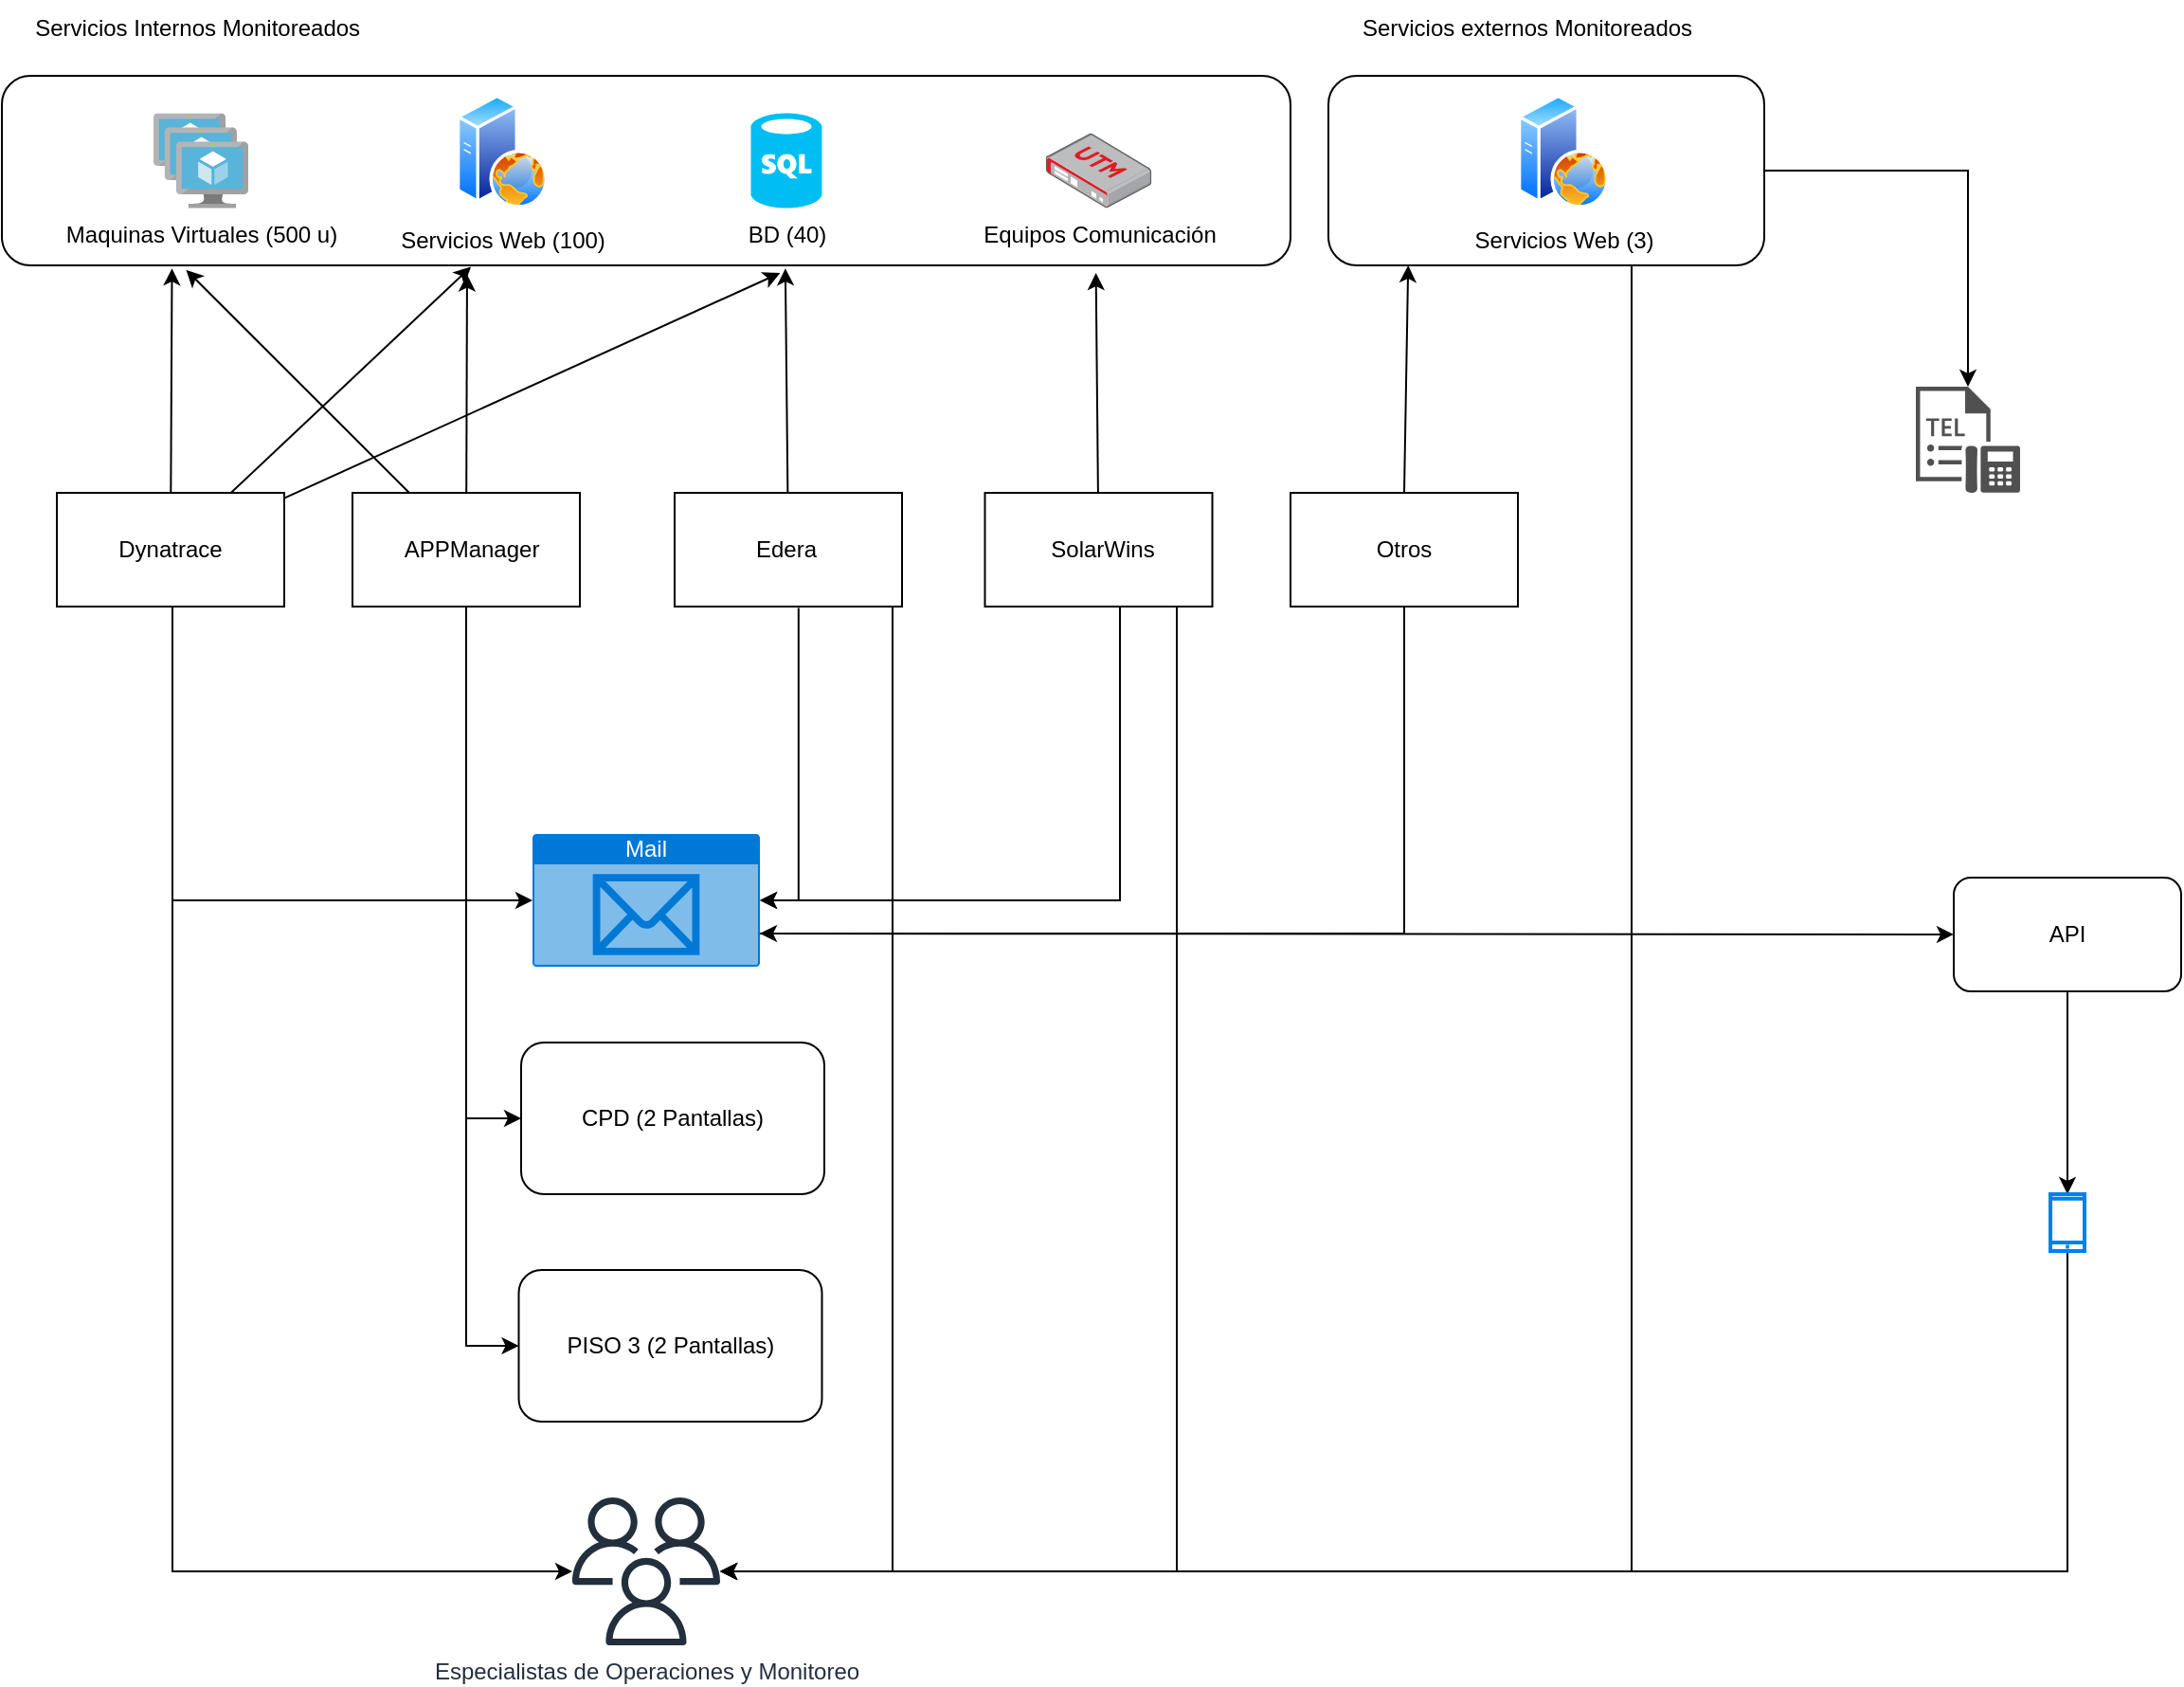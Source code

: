 <mxfile version="24.0.1" type="github">
  <diagram name="Página-1" id="FXlZhydh-fA7SwS8z_8f">
    <mxGraphModel dx="1313" dy="705" grid="1" gridSize="10" guides="1" tooltips="1" connect="1" arrows="1" fold="1" page="1" pageScale="1" pageWidth="827" pageHeight="1169" math="0" shadow="0">
      <root>
        <mxCell id="0" />
        <mxCell id="1" parent="0" />
        <mxCell id="ssUH6BkMahgGVE7bjdyU-53" value="CPD (2 Pantallas)" style="rounded=1;whiteSpace=wrap;html=1;" vertex="1" parent="1">
          <mxGeometry x="334" y="680" width="160" height="80" as="geometry" />
        </mxCell>
        <mxCell id="ssUH6BkMahgGVE7bjdyU-18" value="" style="rounded=1;whiteSpace=wrap;html=1;" vertex="1" parent="1">
          <mxGeometry x="60" y="170" width="680" height="100" as="geometry" />
        </mxCell>
        <mxCell id="ssUH6BkMahgGVE7bjdyU-62" style="edgeStyle=orthogonalEdgeStyle;rounded=0;orthogonalLoop=1;jettySize=auto;html=1;entryX=0;entryY=0.5;entryDx=0;entryDy=0;" edge="1" parent="1" source="ssUH6BkMahgGVE7bjdyU-2" target="ssUH6BkMahgGVE7bjdyU-53">
          <mxGeometry relative="1" as="geometry" />
        </mxCell>
        <mxCell id="ssUH6BkMahgGVE7bjdyU-63" style="edgeStyle=orthogonalEdgeStyle;rounded=0;orthogonalLoop=1;jettySize=auto;html=1;entryX=0;entryY=0.5;entryDx=0;entryDy=0;" edge="1" parent="1" source="ssUH6BkMahgGVE7bjdyU-2" target="ssUH6BkMahgGVE7bjdyU-54">
          <mxGeometry relative="1" as="geometry" />
        </mxCell>
        <mxCell id="ssUH6BkMahgGVE7bjdyU-2" value="" style="verticalLabelPosition=bottom;verticalAlign=top;html=1;shape=mxgraph.basic.rect;fillColor2=none;strokeWidth=1;size=20;indent=5;" vertex="1" parent="1">
          <mxGeometry x="245" y="390" width="120" height="60" as="geometry" />
        </mxCell>
        <mxCell id="ssUH6BkMahgGVE7bjdyU-3" value="" style="verticalLabelPosition=bottom;verticalAlign=top;html=1;shape=mxgraph.basic.rect;fillColor2=none;strokeWidth=1;size=20;indent=5;" vertex="1" parent="1">
          <mxGeometry x="89" y="390" width="120" height="60" as="geometry" />
        </mxCell>
        <mxCell id="ssUH6BkMahgGVE7bjdyU-70" style="edgeStyle=orthogonalEdgeStyle;rounded=0;orthogonalLoop=1;jettySize=auto;html=1;" edge="1" parent="1" source="ssUH6BkMahgGVE7bjdyU-4" target="ssUH6BkMahgGVE7bjdyU-58">
          <mxGeometry relative="1" as="geometry">
            <Array as="points">
              <mxPoint x="530" y="959" />
            </Array>
          </mxGeometry>
        </mxCell>
        <mxCell id="ssUH6BkMahgGVE7bjdyU-4" value="" style="verticalLabelPosition=bottom;verticalAlign=top;html=1;shape=mxgraph.basic.rect;fillColor2=none;strokeWidth=1;size=20;indent=5;" vertex="1" parent="1">
          <mxGeometry x="415" y="390" width="120" height="60" as="geometry" />
        </mxCell>
        <mxCell id="ssUH6BkMahgGVE7bjdyU-74" style="edgeStyle=orthogonalEdgeStyle;rounded=0;orthogonalLoop=1;jettySize=auto;html=1;" edge="1" parent="1" source="ssUH6BkMahgGVE7bjdyU-5" target="ssUH6BkMahgGVE7bjdyU-25">
          <mxGeometry relative="1" as="geometry">
            <Array as="points">
              <mxPoint x="650" y="605" />
            </Array>
          </mxGeometry>
        </mxCell>
        <mxCell id="ssUH6BkMahgGVE7bjdyU-5" value="" style="verticalLabelPosition=bottom;verticalAlign=top;html=1;shape=mxgraph.basic.rect;fillColor2=none;strokeWidth=1;size=20;indent=5;" vertex="1" parent="1">
          <mxGeometry x="578.75" y="390" width="120" height="60" as="geometry" />
        </mxCell>
        <mxCell id="ssUH6BkMahgGVE7bjdyU-9" value="Maquinas Virtuales (500 u)" style="image;sketch=0;aspect=fixed;html=1;points=[];align=center;fontSize=12;image=img/lib/mscae/VM_Scale_Set.svg;" vertex="1" parent="1">
          <mxGeometry x="140" y="189.8" width="50" height="50" as="geometry" />
        </mxCell>
        <mxCell id="ssUH6BkMahgGVE7bjdyU-13" value="BD (40)" style="verticalLabelPosition=bottom;html=1;verticalAlign=top;align=center;strokeColor=none;fillColor=#00BEF2;shape=mxgraph.azure.sql_database;" vertex="1" parent="1">
          <mxGeometry x="455.25" y="189.8" width="37.5" height="50" as="geometry" />
        </mxCell>
        <mxCell id="ssUH6BkMahgGVE7bjdyU-15" value="Servicios Web (100)" style="image;aspect=fixed;perimeter=ellipsePerimeter;html=1;align=center;shadow=0;dashed=0;spacingTop=3;image=img/lib/active_directory/web_server.svg;" vertex="1" parent="1">
          <mxGeometry x="300" y="179.8" width="48" height="60" as="geometry" />
        </mxCell>
        <mxCell id="ssUH6BkMahgGVE7bjdyU-20" value="" style="endArrow=classic;html=1;rounded=0;entryX=0.132;entryY=1.016;entryDx=0;entryDy=0;entryPerimeter=0;" edge="1" parent="1" source="ssUH6BkMahgGVE7bjdyU-3" target="ssUH6BkMahgGVE7bjdyU-18">
          <mxGeometry width="50" height="50" relative="1" as="geometry">
            <mxPoint x="390" y="350" as="sourcePoint" />
            <mxPoint x="440" y="300" as="targetPoint" />
          </mxGeometry>
        </mxCell>
        <mxCell id="ssUH6BkMahgGVE7bjdyU-21" value="" style="endArrow=classic;html=1;rounded=0;entryX=0.361;entryY=1.048;entryDx=0;entryDy=0;entryPerimeter=0;" edge="1" parent="1" source="ssUH6BkMahgGVE7bjdyU-2" target="ssUH6BkMahgGVE7bjdyU-18">
          <mxGeometry width="50" height="50" relative="1" as="geometry">
            <mxPoint x="160" y="396" as="sourcePoint" />
            <mxPoint x="160" y="282" as="targetPoint" />
          </mxGeometry>
        </mxCell>
        <mxCell id="ssUH6BkMahgGVE7bjdyU-22" value="" style="endArrow=classic;html=1;rounded=0;entryX=0.608;entryY=1.016;entryDx=0;entryDy=0;entryPerimeter=0;" edge="1" parent="1" source="ssUH6BkMahgGVE7bjdyU-4" target="ssUH6BkMahgGVE7bjdyU-18">
          <mxGeometry width="50" height="50" relative="1" as="geometry">
            <mxPoint x="463" y="380" as="sourcePoint" />
            <mxPoint x="170" y="292" as="targetPoint" />
          </mxGeometry>
        </mxCell>
        <mxCell id="ssUH6BkMahgGVE7bjdyU-23" value="" style="endArrow=classic;html=1;rounded=0;entryX=0.849;entryY=1.04;entryDx=0;entryDy=0;entryPerimeter=0;" edge="1" parent="1" source="ssUH6BkMahgGVE7bjdyU-5" target="ssUH6BkMahgGVE7bjdyU-18">
          <mxGeometry width="50" height="50" relative="1" as="geometry">
            <mxPoint x="473" y="402" as="sourcePoint" />
            <mxPoint x="473" y="284" as="targetPoint" />
          </mxGeometry>
        </mxCell>
        <mxCell id="ssUH6BkMahgGVE7bjdyU-25" value="Mail" style="html=1;whiteSpace=wrap;strokeColor=none;fillColor=#0079D6;labelPosition=center;verticalLabelPosition=middle;verticalAlign=top;align=center;fontSize=12;outlineConnect=0;spacingTop=-6;fontColor=#FFFFFF;sketch=0;shape=mxgraph.sitemap.mail;" vertex="1" parent="1">
          <mxGeometry x="340" y="570" width="120" height="70" as="geometry" />
        </mxCell>
        <mxCell id="ssUH6BkMahgGVE7bjdyU-27" value="Equipos Comunicación" style="image;points=[];aspect=fixed;html=1;align=center;shadow=0;dashed=0;image=img/lib/allied_telesis/security/Router_UTM.svg;" vertex="1" parent="1">
          <mxGeometry x="610.85" y="200.2" width="55.8" height="39.6" as="geometry" />
        </mxCell>
        <mxCell id="ssUH6BkMahgGVE7bjdyU-69" style="edgeStyle=orthogonalEdgeStyle;rounded=0;orthogonalLoop=1;jettySize=auto;html=1;" edge="1" parent="1" target="ssUH6BkMahgGVE7bjdyU-58">
          <mxGeometry relative="1" as="geometry">
            <mxPoint x="150" y="450" as="sourcePoint" />
            <Array as="points">
              <mxPoint x="150" y="959" />
            </Array>
          </mxGeometry>
        </mxCell>
        <mxCell id="ssUH6BkMahgGVE7bjdyU-30" value="Dynatrace" style="text;html=1;align=center;verticalAlign=middle;whiteSpace=wrap;rounded=0;" vertex="1" parent="1">
          <mxGeometry x="119" y="405" width="60" height="30" as="geometry" />
        </mxCell>
        <mxCell id="ssUH6BkMahgGVE7bjdyU-31" value="APPManager" style="text;html=1;align=center;verticalAlign=middle;whiteSpace=wrap;rounded=0;" vertex="1" parent="1">
          <mxGeometry x="278" y="405" width="60" height="30" as="geometry" />
        </mxCell>
        <mxCell id="ssUH6BkMahgGVE7bjdyU-71" style="edgeStyle=orthogonalEdgeStyle;rounded=0;orthogonalLoop=1;jettySize=auto;html=1;" edge="1" parent="1" target="ssUH6BkMahgGVE7bjdyU-58">
          <mxGeometry relative="1" as="geometry">
            <mxPoint x="680" y="450" as="sourcePoint" />
            <Array as="points">
              <mxPoint x="680" y="450" />
              <mxPoint x="680" y="959" />
            </Array>
          </mxGeometry>
        </mxCell>
        <mxCell id="ssUH6BkMahgGVE7bjdyU-32" value="SolarWins" style="text;html=1;align=center;verticalAlign=middle;whiteSpace=wrap;rounded=0;" vertex="1" parent="1">
          <mxGeometry x="610.85" y="405" width="60" height="30" as="geometry" />
        </mxCell>
        <mxCell id="ssUH6BkMahgGVE7bjdyU-33" value="Edera" style="text;html=1;align=center;verticalAlign=middle;whiteSpace=wrap;rounded=0;" vertex="1" parent="1">
          <mxGeometry x="444" y="405" width="60" height="30" as="geometry" />
        </mxCell>
        <mxCell id="ssUH6BkMahgGVE7bjdyU-37" value="" style="endArrow=classic;html=1;rounded=0;entryX=0.364;entryY=1.008;entryDx=0;entryDy=0;entryPerimeter=0;" edge="1" parent="1" source="ssUH6BkMahgGVE7bjdyU-3" target="ssUH6BkMahgGVE7bjdyU-18">
          <mxGeometry width="50" height="50" relative="1" as="geometry">
            <mxPoint x="150" y="400" as="sourcePoint" />
            <mxPoint x="160" y="282" as="targetPoint" />
          </mxGeometry>
        </mxCell>
        <mxCell id="ssUH6BkMahgGVE7bjdyU-38" value="" style="endArrow=classic;html=1;rounded=0;entryX=0.604;entryY=1.04;entryDx=0;entryDy=0;entryPerimeter=0;" edge="1" parent="1" source="ssUH6BkMahgGVE7bjdyU-3" target="ssUH6BkMahgGVE7bjdyU-18">
          <mxGeometry width="50" height="50" relative="1" as="geometry">
            <mxPoint x="160" y="410" as="sourcePoint" />
            <mxPoint x="440" y="280" as="targetPoint" />
          </mxGeometry>
        </mxCell>
        <mxCell id="ssUH6BkMahgGVE7bjdyU-39" value="" style="endArrow=classic;html=1;rounded=0;entryX=0.143;entryY=1.024;entryDx=0;entryDy=0;entryPerimeter=0;" edge="1" parent="1" source="ssUH6BkMahgGVE7bjdyU-2" target="ssUH6BkMahgGVE7bjdyU-18">
          <mxGeometry width="50" height="50" relative="1" as="geometry">
            <mxPoint x="315" y="400" as="sourcePoint" />
            <mxPoint x="315" y="285" as="targetPoint" />
          </mxGeometry>
        </mxCell>
        <mxCell id="ssUH6BkMahgGVE7bjdyU-68" style="edgeStyle=orthogonalEdgeStyle;rounded=0;orthogonalLoop=1;jettySize=auto;html=1;" edge="1" parent="1" source="ssUH6BkMahgGVE7bjdyU-42" target="ssUH6BkMahgGVE7bjdyU-58">
          <mxGeometry relative="1" as="geometry">
            <Array as="points">
              <mxPoint x="920" y="959" />
            </Array>
          </mxGeometry>
        </mxCell>
        <mxCell id="ssUH6BkMahgGVE7bjdyU-80" style="edgeStyle=orthogonalEdgeStyle;rounded=0;orthogonalLoop=1;jettySize=auto;html=1;" edge="1" parent="1" source="ssUH6BkMahgGVE7bjdyU-42" target="ssUH6BkMahgGVE7bjdyU-79">
          <mxGeometry relative="1" as="geometry" />
        </mxCell>
        <mxCell id="ssUH6BkMahgGVE7bjdyU-42" value="" style="rounded=1;whiteSpace=wrap;html=1;" vertex="1" parent="1">
          <mxGeometry x="760" y="170" width="230" height="100" as="geometry" />
        </mxCell>
        <mxCell id="ssUH6BkMahgGVE7bjdyU-43" value="Servicios Internos Monitoreados&amp;nbsp;" style="text;html=1;align=center;verticalAlign=middle;whiteSpace=wrap;rounded=0;" vertex="1" parent="1">
          <mxGeometry x="60" y="130" width="210" height="30" as="geometry" />
        </mxCell>
        <mxCell id="ssUH6BkMahgGVE7bjdyU-44" value="Servicios externos Monitoreados" style="text;html=1;align=center;verticalAlign=middle;whiteSpace=wrap;rounded=0;" vertex="1" parent="1">
          <mxGeometry x="760" y="130" width="210" height="30" as="geometry" />
        </mxCell>
        <mxCell id="ssUH6BkMahgGVE7bjdyU-47" value="" style="verticalLabelPosition=bottom;verticalAlign=top;html=1;shape=mxgraph.basic.rect;fillColor2=none;strokeWidth=1;size=20;indent=5;" vertex="1" parent="1">
          <mxGeometry x="740" y="390" width="120" height="60" as="geometry" />
        </mxCell>
        <mxCell id="ssUH6BkMahgGVE7bjdyU-48" value="Otros" style="text;html=1;align=center;verticalAlign=middle;whiteSpace=wrap;rounded=0;" vertex="1" parent="1">
          <mxGeometry x="770" y="405" width="60" height="30" as="geometry" />
        </mxCell>
        <mxCell id="ssUH6BkMahgGVE7bjdyU-49" value="" style="endArrow=classic;html=1;rounded=0;entryX=0.183;entryY=1;entryDx=0;entryDy=0;exitX=0.5;exitY=0;exitDx=0;exitDy=0;exitPerimeter=0;entryPerimeter=0;" edge="1" parent="1" source="ssUH6BkMahgGVE7bjdyU-47" target="ssUH6BkMahgGVE7bjdyU-42">
          <mxGeometry width="50" height="50" relative="1" as="geometry">
            <mxPoint x="610" y="350" as="sourcePoint" />
            <mxPoint x="660" y="300" as="targetPoint" />
          </mxGeometry>
        </mxCell>
        <mxCell id="ssUH6BkMahgGVE7bjdyU-54" value="PISO 3 (2 Pantallas)" style="rounded=1;whiteSpace=wrap;html=1;" vertex="1" parent="1">
          <mxGeometry x="332.75" y="800" width="160" height="80" as="geometry" />
        </mxCell>
        <mxCell id="ssUH6BkMahgGVE7bjdyU-58" value="Especialistas de Operaciones y Monitoreo" style="sketch=0;outlineConnect=0;fontColor=#232F3E;gradientColor=none;fillColor=#232F3D;strokeColor=none;dashed=0;verticalLabelPosition=bottom;verticalAlign=top;align=center;html=1;fontSize=12;fontStyle=0;aspect=fixed;pointerEvents=1;shape=mxgraph.aws4.users;" vertex="1" parent="1">
          <mxGeometry x="361" y="920" width="78" height="78" as="geometry" />
        </mxCell>
        <mxCell id="ssUH6BkMahgGVE7bjdyU-60" value="Servicios Web (3)" style="image;aspect=fixed;perimeter=ellipsePerimeter;html=1;align=center;shadow=0;dashed=0;spacingTop=3;image=img/lib/active_directory/web_server.svg;" vertex="1" parent="1">
          <mxGeometry x="860" y="179.8" width="48" height="60" as="geometry" />
        </mxCell>
        <mxCell id="ssUH6BkMahgGVE7bjdyU-64" style="edgeStyle=orthogonalEdgeStyle;rounded=0;orthogonalLoop=1;jettySize=auto;html=1;entryX=0;entryY=0.5;entryDx=0;entryDy=0;entryPerimeter=0;" edge="1" parent="1" target="ssUH6BkMahgGVE7bjdyU-25">
          <mxGeometry relative="1" as="geometry">
            <mxPoint x="150" y="480" as="sourcePoint" />
            <Array as="points">
              <mxPoint x="150" y="605" />
            </Array>
          </mxGeometry>
        </mxCell>
        <mxCell id="ssUH6BkMahgGVE7bjdyU-65" style="edgeStyle=orthogonalEdgeStyle;rounded=0;orthogonalLoop=1;jettySize=auto;html=1;entryX=1;entryY=0.5;entryDx=0;entryDy=0;entryPerimeter=0;exitX=0.545;exitY=1.013;exitDx=0;exitDy=0;exitPerimeter=0;" edge="1" parent="1" source="ssUH6BkMahgGVE7bjdyU-4" target="ssUH6BkMahgGVE7bjdyU-25">
          <mxGeometry relative="1" as="geometry" />
        </mxCell>
        <mxCell id="ssUH6BkMahgGVE7bjdyU-67" style="edgeStyle=orthogonalEdgeStyle;rounded=0;orthogonalLoop=1;jettySize=auto;html=1;entryX=1;entryY=0.75;entryDx=0;entryDy=0;entryPerimeter=0;" edge="1" parent="1" target="ssUH6BkMahgGVE7bjdyU-25">
          <mxGeometry relative="1" as="geometry">
            <mxPoint x="800" y="450" as="sourcePoint" />
            <Array as="points">
              <mxPoint x="800" y="623" />
            </Array>
          </mxGeometry>
        </mxCell>
        <mxCell id="ssUH6BkMahgGVE7bjdyU-75" value="" style="endArrow=classic;html=1;rounded=0;exitX=1;exitY=0.75;exitDx=0;exitDy=0;exitPerimeter=0;" edge="1" parent="1" source="ssUH6BkMahgGVE7bjdyU-25" target="ssUH6BkMahgGVE7bjdyU-76">
          <mxGeometry width="50" height="50" relative="1" as="geometry">
            <mxPoint x="670" y="690" as="sourcePoint" />
            <mxPoint x="1150" y="623" as="targetPoint" />
          </mxGeometry>
        </mxCell>
        <mxCell id="ssUH6BkMahgGVE7bjdyU-78" style="edgeStyle=orthogonalEdgeStyle;rounded=0;orthogonalLoop=1;jettySize=auto;html=1;" edge="1" parent="1" source="ssUH6BkMahgGVE7bjdyU-76" target="ssUH6BkMahgGVE7bjdyU-77">
          <mxGeometry relative="1" as="geometry" />
        </mxCell>
        <mxCell id="ssUH6BkMahgGVE7bjdyU-76" value="API" style="rounded=1;whiteSpace=wrap;html=1;" vertex="1" parent="1">
          <mxGeometry x="1090" y="593" width="120" height="60" as="geometry" />
        </mxCell>
        <mxCell id="ssUH6BkMahgGVE7bjdyU-81" style="edgeStyle=orthogonalEdgeStyle;rounded=0;orthogonalLoop=1;jettySize=auto;html=1;" edge="1" parent="1" source="ssUH6BkMahgGVE7bjdyU-77" target="ssUH6BkMahgGVE7bjdyU-58">
          <mxGeometry relative="1" as="geometry">
            <Array as="points">
              <mxPoint x="1150" y="959" />
            </Array>
          </mxGeometry>
        </mxCell>
        <mxCell id="ssUH6BkMahgGVE7bjdyU-77" value="" style="html=1;verticalLabelPosition=bottom;align=center;labelBackgroundColor=#ffffff;verticalAlign=top;strokeWidth=2;strokeColor=#0080F0;shadow=0;dashed=0;shape=mxgraph.ios7.icons.smartphone;" vertex="1" parent="1">
          <mxGeometry x="1141" y="760" width="18" height="30" as="geometry" />
        </mxCell>
        <mxCell id="ssUH6BkMahgGVE7bjdyU-79" value="" style="sketch=0;pointerEvents=1;shadow=0;dashed=0;html=1;strokeColor=none;fillColor=#505050;labelPosition=center;verticalLabelPosition=bottom;verticalAlign=top;outlineConnect=0;align=center;shape=mxgraph.office.communications.telephone_extension_dial_plan;" vertex="1" parent="1">
          <mxGeometry x="1070" y="334" width="55" height="56" as="geometry" />
        </mxCell>
      </root>
    </mxGraphModel>
  </diagram>
</mxfile>
